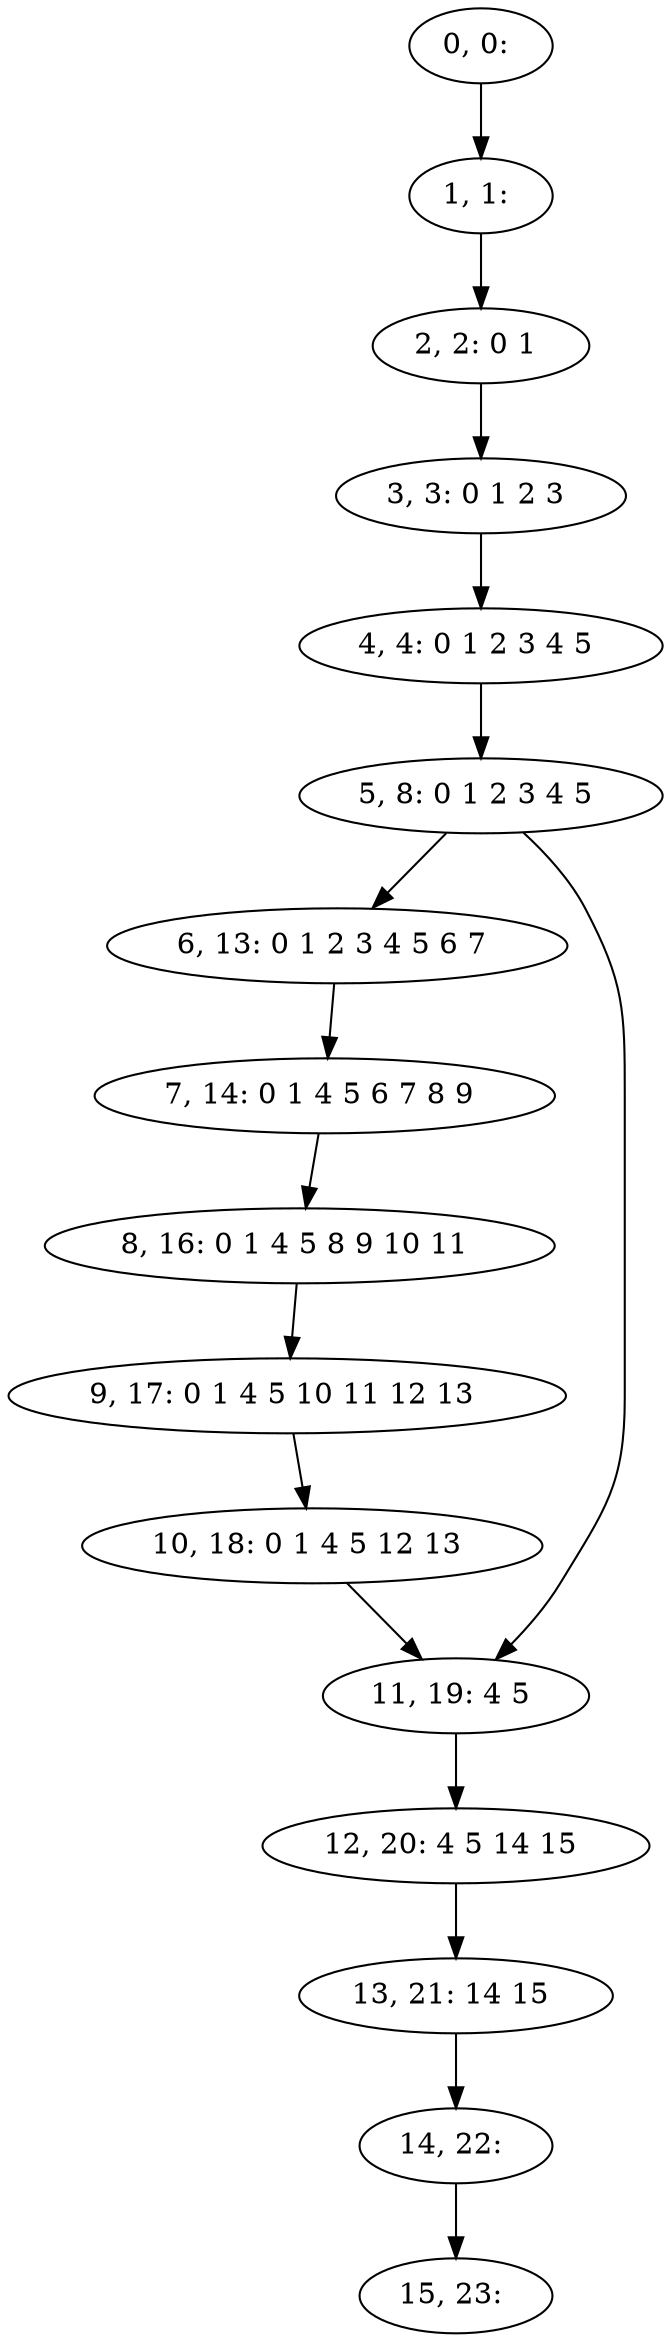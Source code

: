 digraph G {
0[label="0, 0: "];
1[label="1, 1: "];
2[label="2, 2: 0 1 "];
3[label="3, 3: 0 1 2 3 "];
4[label="4, 4: 0 1 2 3 4 5 "];
5[label="5, 8: 0 1 2 3 4 5 "];
6[label="6, 13: 0 1 2 3 4 5 6 7 "];
7[label="7, 14: 0 1 4 5 6 7 8 9 "];
8[label="8, 16: 0 1 4 5 8 9 10 11 "];
9[label="9, 17: 0 1 4 5 10 11 12 13 "];
10[label="10, 18: 0 1 4 5 12 13 "];
11[label="11, 19: 4 5 "];
12[label="12, 20: 4 5 14 15 "];
13[label="13, 21: 14 15 "];
14[label="14, 22: "];
15[label="15, 23: "];
0->1 ;
1->2 ;
2->3 ;
3->4 ;
4->5 ;
5->6 ;
5->11 ;
6->7 ;
7->8 ;
8->9 ;
9->10 ;
10->11 ;
11->12 ;
12->13 ;
13->14 ;
14->15 ;
}
